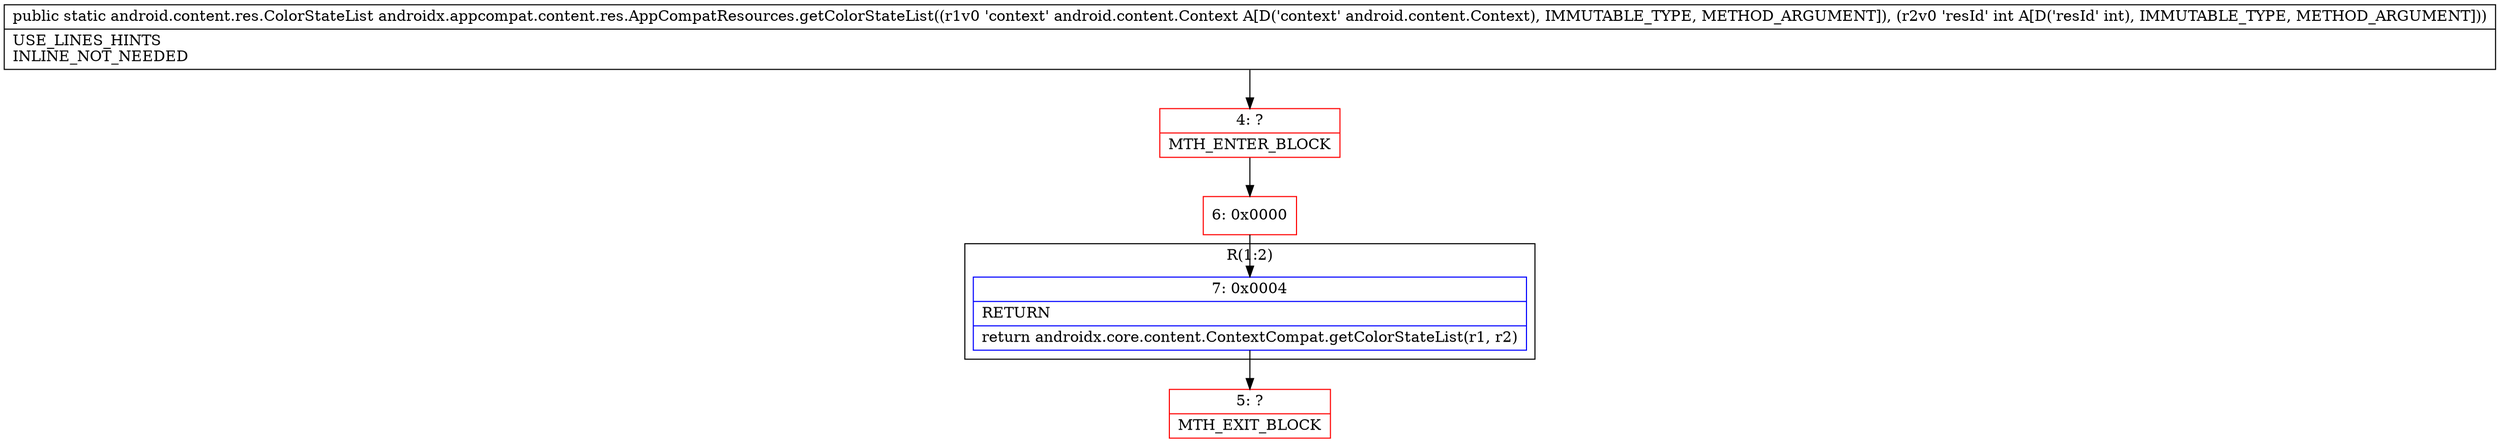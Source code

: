 digraph "CFG forandroidx.appcompat.content.res.AppCompatResources.getColorStateList(Landroid\/content\/Context;I)Landroid\/content\/res\/ColorStateList;" {
subgraph cluster_Region_1348450142 {
label = "R(1:2)";
node [shape=record,color=blue];
Node_7 [shape=record,label="{7\:\ 0x0004|RETURN\l|return androidx.core.content.ContextCompat.getColorStateList(r1, r2)\l}"];
}
Node_4 [shape=record,color=red,label="{4\:\ ?|MTH_ENTER_BLOCK\l}"];
Node_6 [shape=record,color=red,label="{6\:\ 0x0000}"];
Node_5 [shape=record,color=red,label="{5\:\ ?|MTH_EXIT_BLOCK\l}"];
MethodNode[shape=record,label="{public static android.content.res.ColorStateList androidx.appcompat.content.res.AppCompatResources.getColorStateList((r1v0 'context' android.content.Context A[D('context' android.content.Context), IMMUTABLE_TYPE, METHOD_ARGUMENT]), (r2v0 'resId' int A[D('resId' int), IMMUTABLE_TYPE, METHOD_ARGUMENT]))  | USE_LINES_HINTS\lINLINE_NOT_NEEDED\l}"];
MethodNode -> Node_4;Node_7 -> Node_5;
Node_4 -> Node_6;
Node_6 -> Node_7;
}

